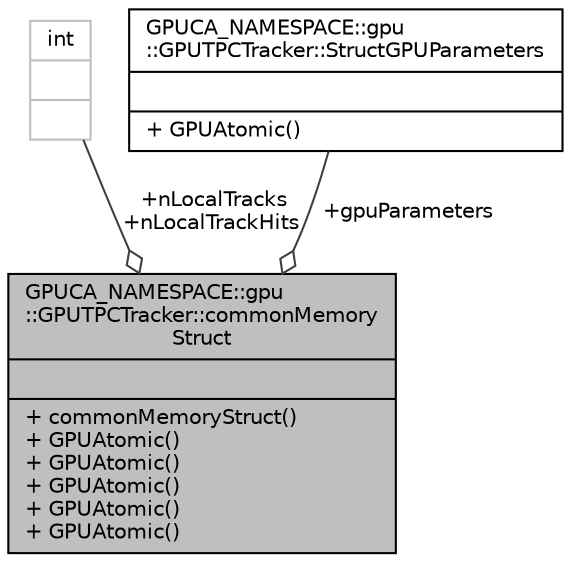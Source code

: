digraph "GPUCA_NAMESPACE::gpu::GPUTPCTracker::commonMemoryStruct"
{
 // INTERACTIVE_SVG=YES
  bgcolor="transparent";
  edge [fontname="Helvetica",fontsize="10",labelfontname="Helvetica",labelfontsize="10"];
  node [fontname="Helvetica",fontsize="10",shape=record];
  Node1 [label="{GPUCA_NAMESPACE::gpu\l::GPUTPCTracker::commonMemory\lStruct\n||+ commonMemoryStruct()\l+ GPUAtomic()\l+ GPUAtomic()\l+ GPUAtomic()\l+ GPUAtomic()\l+ GPUAtomic()\l}",height=0.2,width=0.4,color="black", fillcolor="grey75", style="filled", fontcolor="black"];
  Node2 -> Node1 [color="grey25",fontsize="10",style="solid",label=" +nLocalTracks\n+nLocalTrackHits" ,arrowhead="odiamond",fontname="Helvetica"];
  Node2 [label="{int\n||}",height=0.2,width=0.4,color="grey75"];
  Node3 -> Node1 [color="grey25",fontsize="10",style="solid",label=" +gpuParameters" ,arrowhead="odiamond",fontname="Helvetica"];
  Node3 [label="{GPUCA_NAMESPACE::gpu\l::GPUTPCTracker::StructGPUParameters\n||+ GPUAtomic()\l}",height=0.2,width=0.4,color="black",URL="$dc/d20/structGPUCA__NAMESPACE_1_1gpu_1_1GPUTPCTracker_1_1StructGPUParameters.html"];
}
